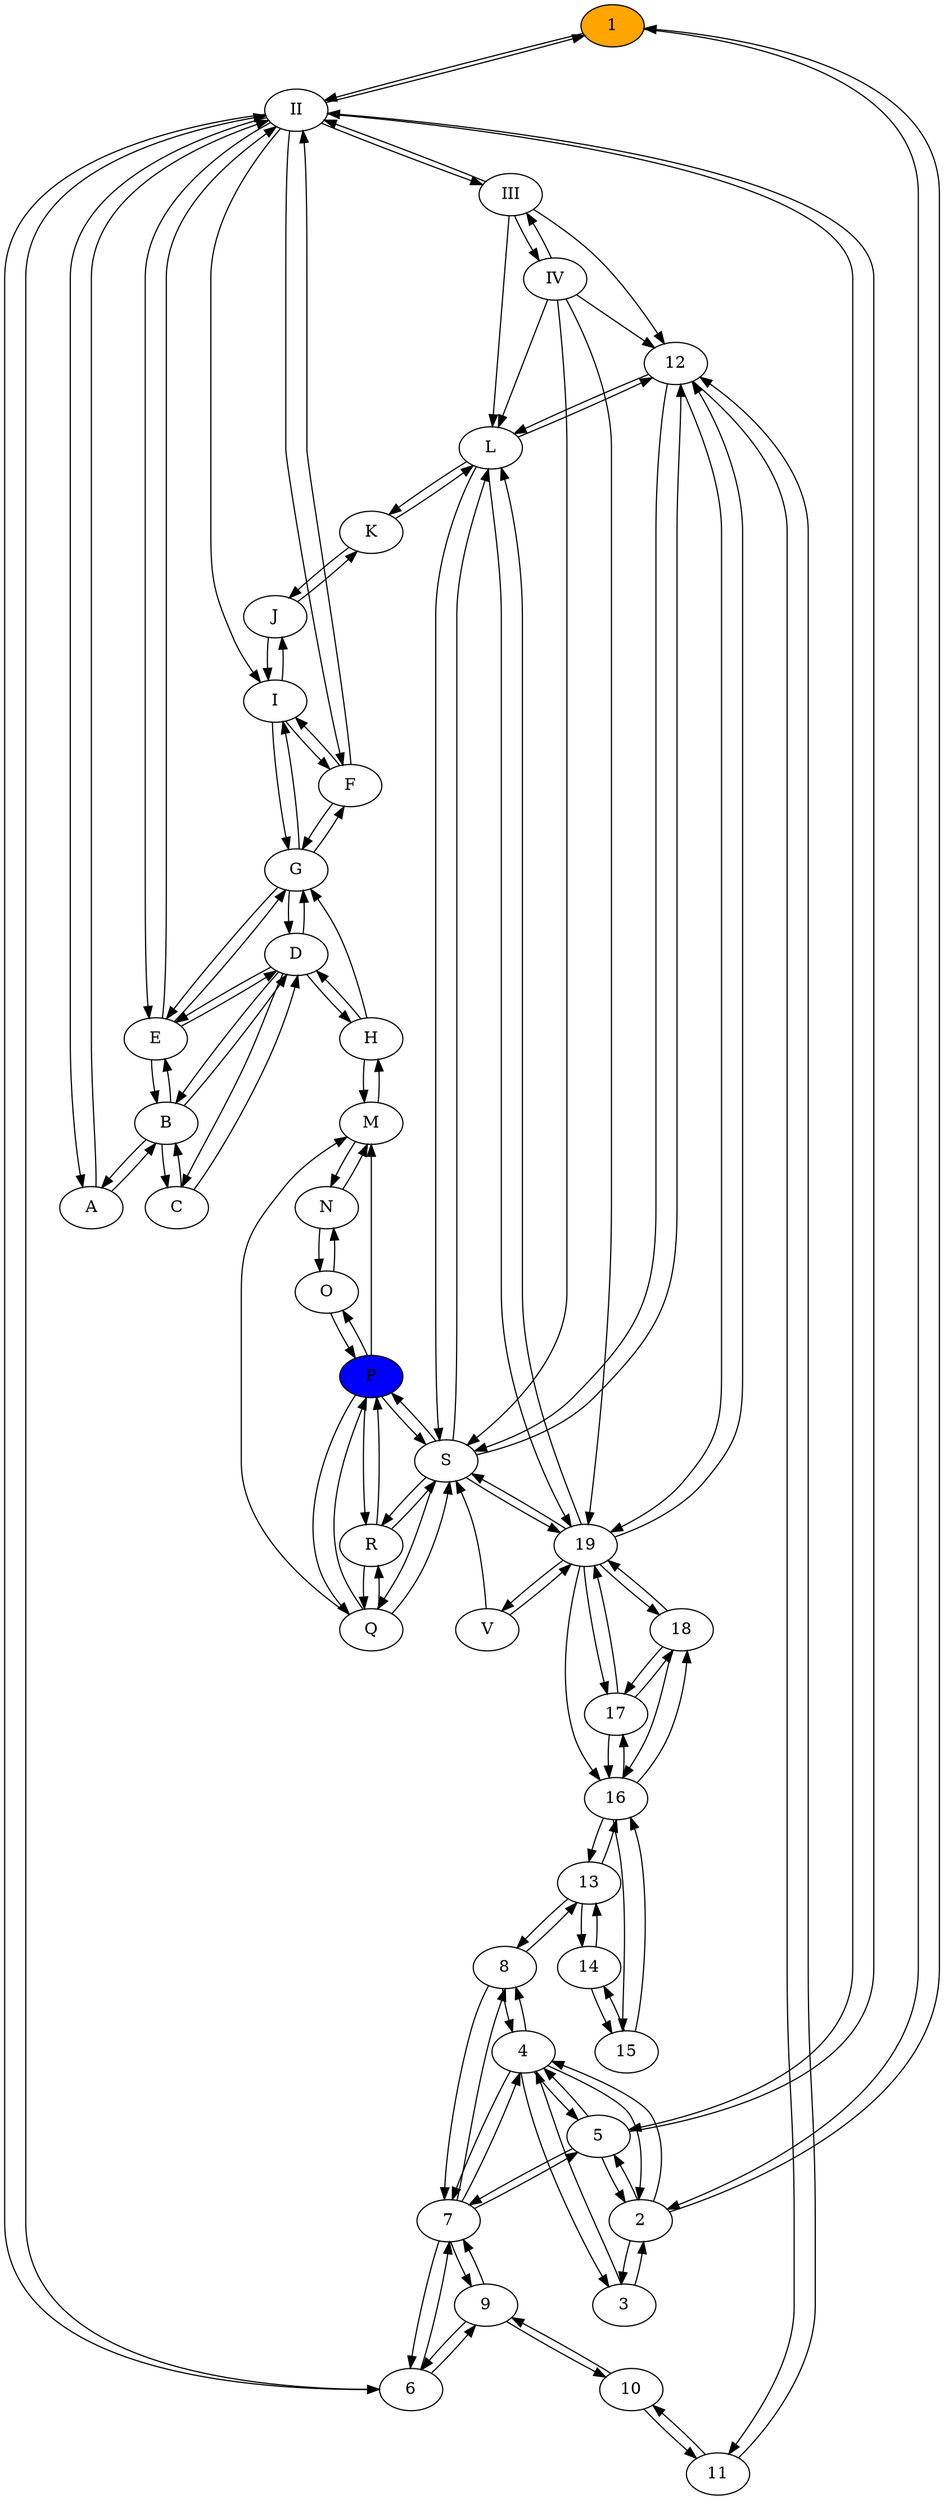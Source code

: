 digraph G {1[fillcolor=orange, style=filled]
P[fillcolor=blue, style=filled]
I -> F[color=black]
I -> G[color=black]
I -> J[color=black]
II -> I[color=black]
II -> 1[color=black]
II -> 5[color=black]
II -> 6[color=black]
II -> A[color=black]
II -> E[color=black]
II -> F[color=black]
II -> III[color=black]
III -> II[color=black]
III -> IV[color=black]
III -> L[color=black]
III -> 12[color=black]
IV -> III[color=black]
IV -> L[color=black]
IV -> 12[color=black]
IV -> S[color=black]
IV -> 19[color=black]
V -> S[color=black]
V -> 19[color=black]
1 -> 2[color=black]
1 -> II[color=black]
2 -> 1[color=black]
2 -> 3[color=black]
2 -> 4[color=black]
2 -> 5[color=black]
3 -> 2[color=black]
3 -> 4[color=black]
4 -> 2[color=black]
4 -> 3[color=black]
4 -> 5[color=black]
4 -> 7[color=black]
4 -> 8[color=black]
5 -> 2[color=black]
5 -> 4[color=black]
5 -> 7[color=black]
5 -> II[color=black]
6 -> 7[color=black]
6 -> 9[color=black]
6 -> II[color=black]
7 -> 4[color=black]
7 -> 5[color=black]
7 -> 6[color=black]
7 -> 8[color=black]
7 -> 9[color=black]
8 -> 4[color=black]
8 -> 7[color=black]
8 -> 13[color=black]
9 -> 6[color=black]
9 -> 7[color=black]
9 -> 10[color=black]
10 -> 9[color=black]
10 -> 11[color=black]
11 -> 10[color=black]
11 -> 12[color=black]
12 -> 11[color=black]
12 -> 19[color=black]
12 -> L[color=black]
12 -> S[color=black]
13 -> 8[color=black]
13 -> 14[color=black]
13 -> 16[color=black]
14 -> 13[color=black]
14 -> 15[color=black]
15 -> 14[color=black]
15 -> 16[color=black]
16 -> 13[color=black]
16 -> 15[color=black]
16 -> 17[color=black]
16 -> 18[color=black]
17 -> 16[color=black]
17 -> 18[color=black]
17 -> 19[color=black]
18 -> 16[color=black]
18 -> 17[color=black]
18 -> 19[color=black]
19 -> 12[color=black]
19 -> 16[color=black]
19 -> 17[color=black]
19 -> 18[color=black]
19 -> S[color=black]
19 -> L[color=black]
19 -> V[color=black]
A -> B[color=black]
A -> II[color=black]
B -> A[color=black]
B -> C[color=black]
B -> D[color=black]
B -> E[color=black]
C -> B[color=black]
C -> D[color=black]
D -> B[color=black]
D -> C[color=black]
D -> E[color=black]
D -> G[color=black]
D -> H[color=black]
E -> B[color=black]
E -> D[color=black]
E -> G[color=black]
E -> II[color=black]
F -> G[color=black]
F -> I[color=black]
F -> II[color=black]
G -> D[color=black]
G -> E[color=black]
G -> F[color=black]
G -> I[color=black]
H -> D[color=black]
H -> G[color=black]
H -> M[color=black]
J -> I[color=black]
J -> K[color=black]
K -> J[color=black]
K -> L[color=black]
L -> K[color=black]
L -> 12[color=black]
L -> 19[color=black]
L -> S[color=black]
M -> H[color=black]
M -> N[color=black]
N -> M[color=black]
N -> O[color=black]
O -> N[color=black]
O -> P[color=black]
P -> M[color=black]
P -> O[color=black]
P -> Q[color=black]
P -> R[color=black]
P -> S[color=black]
Q -> M[color=black]
Q -> P[color=black]
Q -> R[color=black]
Q -> S[color=black]
R -> P[color=black]
R -> Q[color=black]
R -> S[color=black]
S -> P[color=black]
S -> Q[color=black]
S -> R[color=black]
S -> L[color=black]
S -> 12[color=black]
S -> 19[color=black]
}
